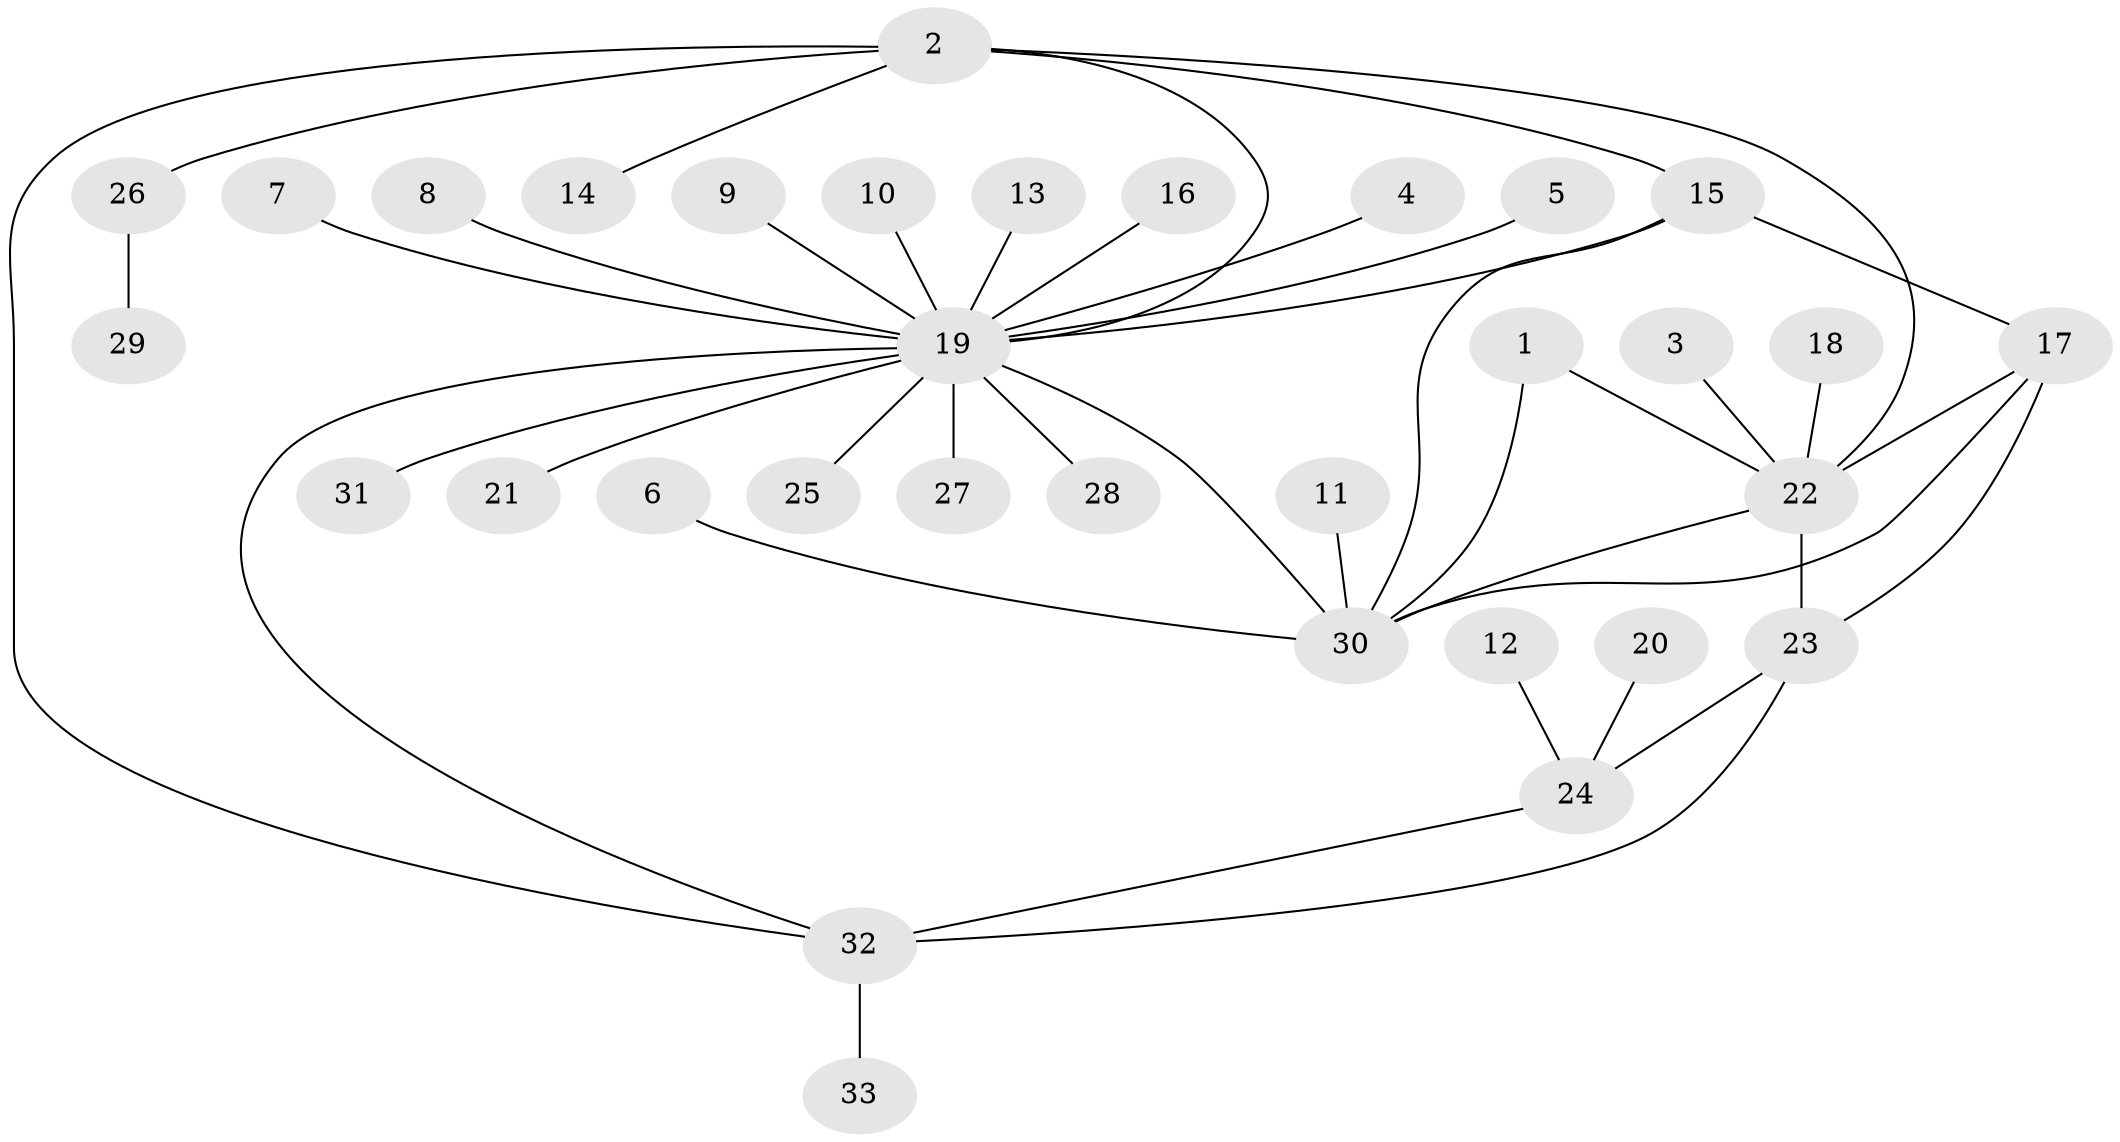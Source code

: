 // original degree distribution, {14: 0.01639344262295082, 5: 0.06557377049180328, 6: 0.08196721311475409, 8: 0.01639344262295082, 2: 0.14754098360655737, 3: 0.03278688524590164, 4: 0.01639344262295082, 7: 0.01639344262295082, 1: 0.6065573770491803}
// Generated by graph-tools (version 1.1) at 2025/50/03/09/25 03:50:40]
// undirected, 33 vertices, 42 edges
graph export_dot {
graph [start="1"]
  node [color=gray90,style=filled];
  1;
  2;
  3;
  4;
  5;
  6;
  7;
  8;
  9;
  10;
  11;
  12;
  13;
  14;
  15;
  16;
  17;
  18;
  19;
  20;
  21;
  22;
  23;
  24;
  25;
  26;
  27;
  28;
  29;
  30;
  31;
  32;
  33;
  1 -- 22 [weight=1.0];
  1 -- 30 [weight=1.0];
  2 -- 14 [weight=1.0];
  2 -- 15 [weight=1.0];
  2 -- 19 [weight=1.0];
  2 -- 22 [weight=1.0];
  2 -- 26 [weight=1.0];
  2 -- 32 [weight=1.0];
  3 -- 22 [weight=1.0];
  4 -- 19 [weight=1.0];
  5 -- 19 [weight=1.0];
  6 -- 30 [weight=1.0];
  7 -- 19 [weight=1.0];
  8 -- 19 [weight=1.0];
  9 -- 19 [weight=1.0];
  10 -- 19 [weight=1.0];
  11 -- 30 [weight=1.0];
  12 -- 24 [weight=1.0];
  13 -- 19 [weight=1.0];
  15 -- 17 [weight=1.0];
  15 -- 19 [weight=1.0];
  15 -- 30 [weight=1.0];
  16 -- 19 [weight=1.0];
  17 -- 22 [weight=1.0];
  17 -- 23 [weight=1.0];
  17 -- 30 [weight=1.0];
  18 -- 22 [weight=1.0];
  19 -- 21 [weight=1.0];
  19 -- 25 [weight=1.0];
  19 -- 27 [weight=1.0];
  19 -- 28 [weight=1.0];
  19 -- 30 [weight=1.0];
  19 -- 31 [weight=1.0];
  19 -- 32 [weight=1.0];
  20 -- 24 [weight=1.0];
  22 -- 23 [weight=1.0];
  22 -- 30 [weight=1.0];
  23 -- 24 [weight=1.0];
  23 -- 32 [weight=1.0];
  24 -- 32 [weight=1.0];
  26 -- 29 [weight=1.0];
  32 -- 33 [weight=1.0];
}
